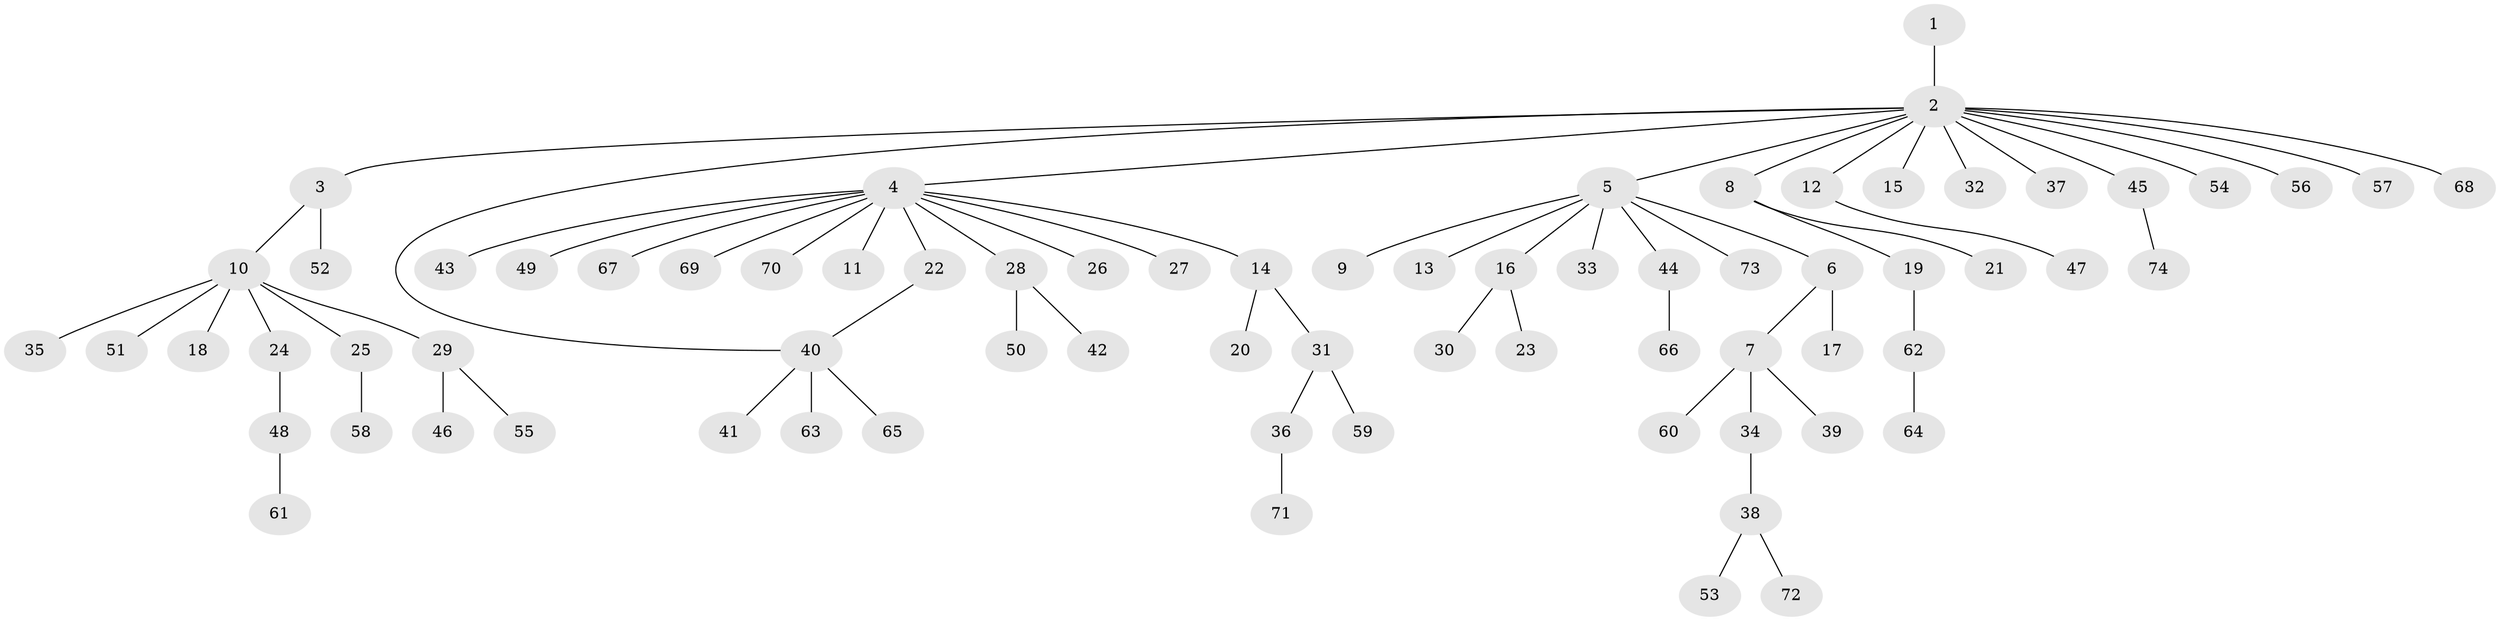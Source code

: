 // Generated by graph-tools (version 1.1) at 2025/25/03/09/25 03:25:54]
// undirected, 74 vertices, 74 edges
graph export_dot {
graph [start="1"]
  node [color=gray90,style=filled];
  1;
  2;
  3;
  4;
  5;
  6;
  7;
  8;
  9;
  10;
  11;
  12;
  13;
  14;
  15;
  16;
  17;
  18;
  19;
  20;
  21;
  22;
  23;
  24;
  25;
  26;
  27;
  28;
  29;
  30;
  31;
  32;
  33;
  34;
  35;
  36;
  37;
  38;
  39;
  40;
  41;
  42;
  43;
  44;
  45;
  46;
  47;
  48;
  49;
  50;
  51;
  52;
  53;
  54;
  55;
  56;
  57;
  58;
  59;
  60;
  61;
  62;
  63;
  64;
  65;
  66;
  67;
  68;
  69;
  70;
  71;
  72;
  73;
  74;
  1 -- 2;
  2 -- 3;
  2 -- 4;
  2 -- 5;
  2 -- 8;
  2 -- 12;
  2 -- 15;
  2 -- 32;
  2 -- 37;
  2 -- 40;
  2 -- 45;
  2 -- 54;
  2 -- 56;
  2 -- 57;
  2 -- 68;
  3 -- 10;
  3 -- 52;
  4 -- 11;
  4 -- 14;
  4 -- 22;
  4 -- 26;
  4 -- 27;
  4 -- 28;
  4 -- 43;
  4 -- 49;
  4 -- 67;
  4 -- 69;
  4 -- 70;
  5 -- 6;
  5 -- 9;
  5 -- 13;
  5 -- 16;
  5 -- 33;
  5 -- 44;
  5 -- 73;
  6 -- 7;
  6 -- 17;
  7 -- 34;
  7 -- 39;
  7 -- 60;
  8 -- 19;
  8 -- 21;
  10 -- 18;
  10 -- 24;
  10 -- 25;
  10 -- 29;
  10 -- 35;
  10 -- 51;
  12 -- 47;
  14 -- 20;
  14 -- 31;
  16 -- 23;
  16 -- 30;
  19 -- 62;
  22 -- 40;
  24 -- 48;
  25 -- 58;
  28 -- 42;
  28 -- 50;
  29 -- 46;
  29 -- 55;
  31 -- 36;
  31 -- 59;
  34 -- 38;
  36 -- 71;
  38 -- 53;
  38 -- 72;
  40 -- 41;
  40 -- 63;
  40 -- 65;
  44 -- 66;
  45 -- 74;
  48 -- 61;
  62 -- 64;
}
